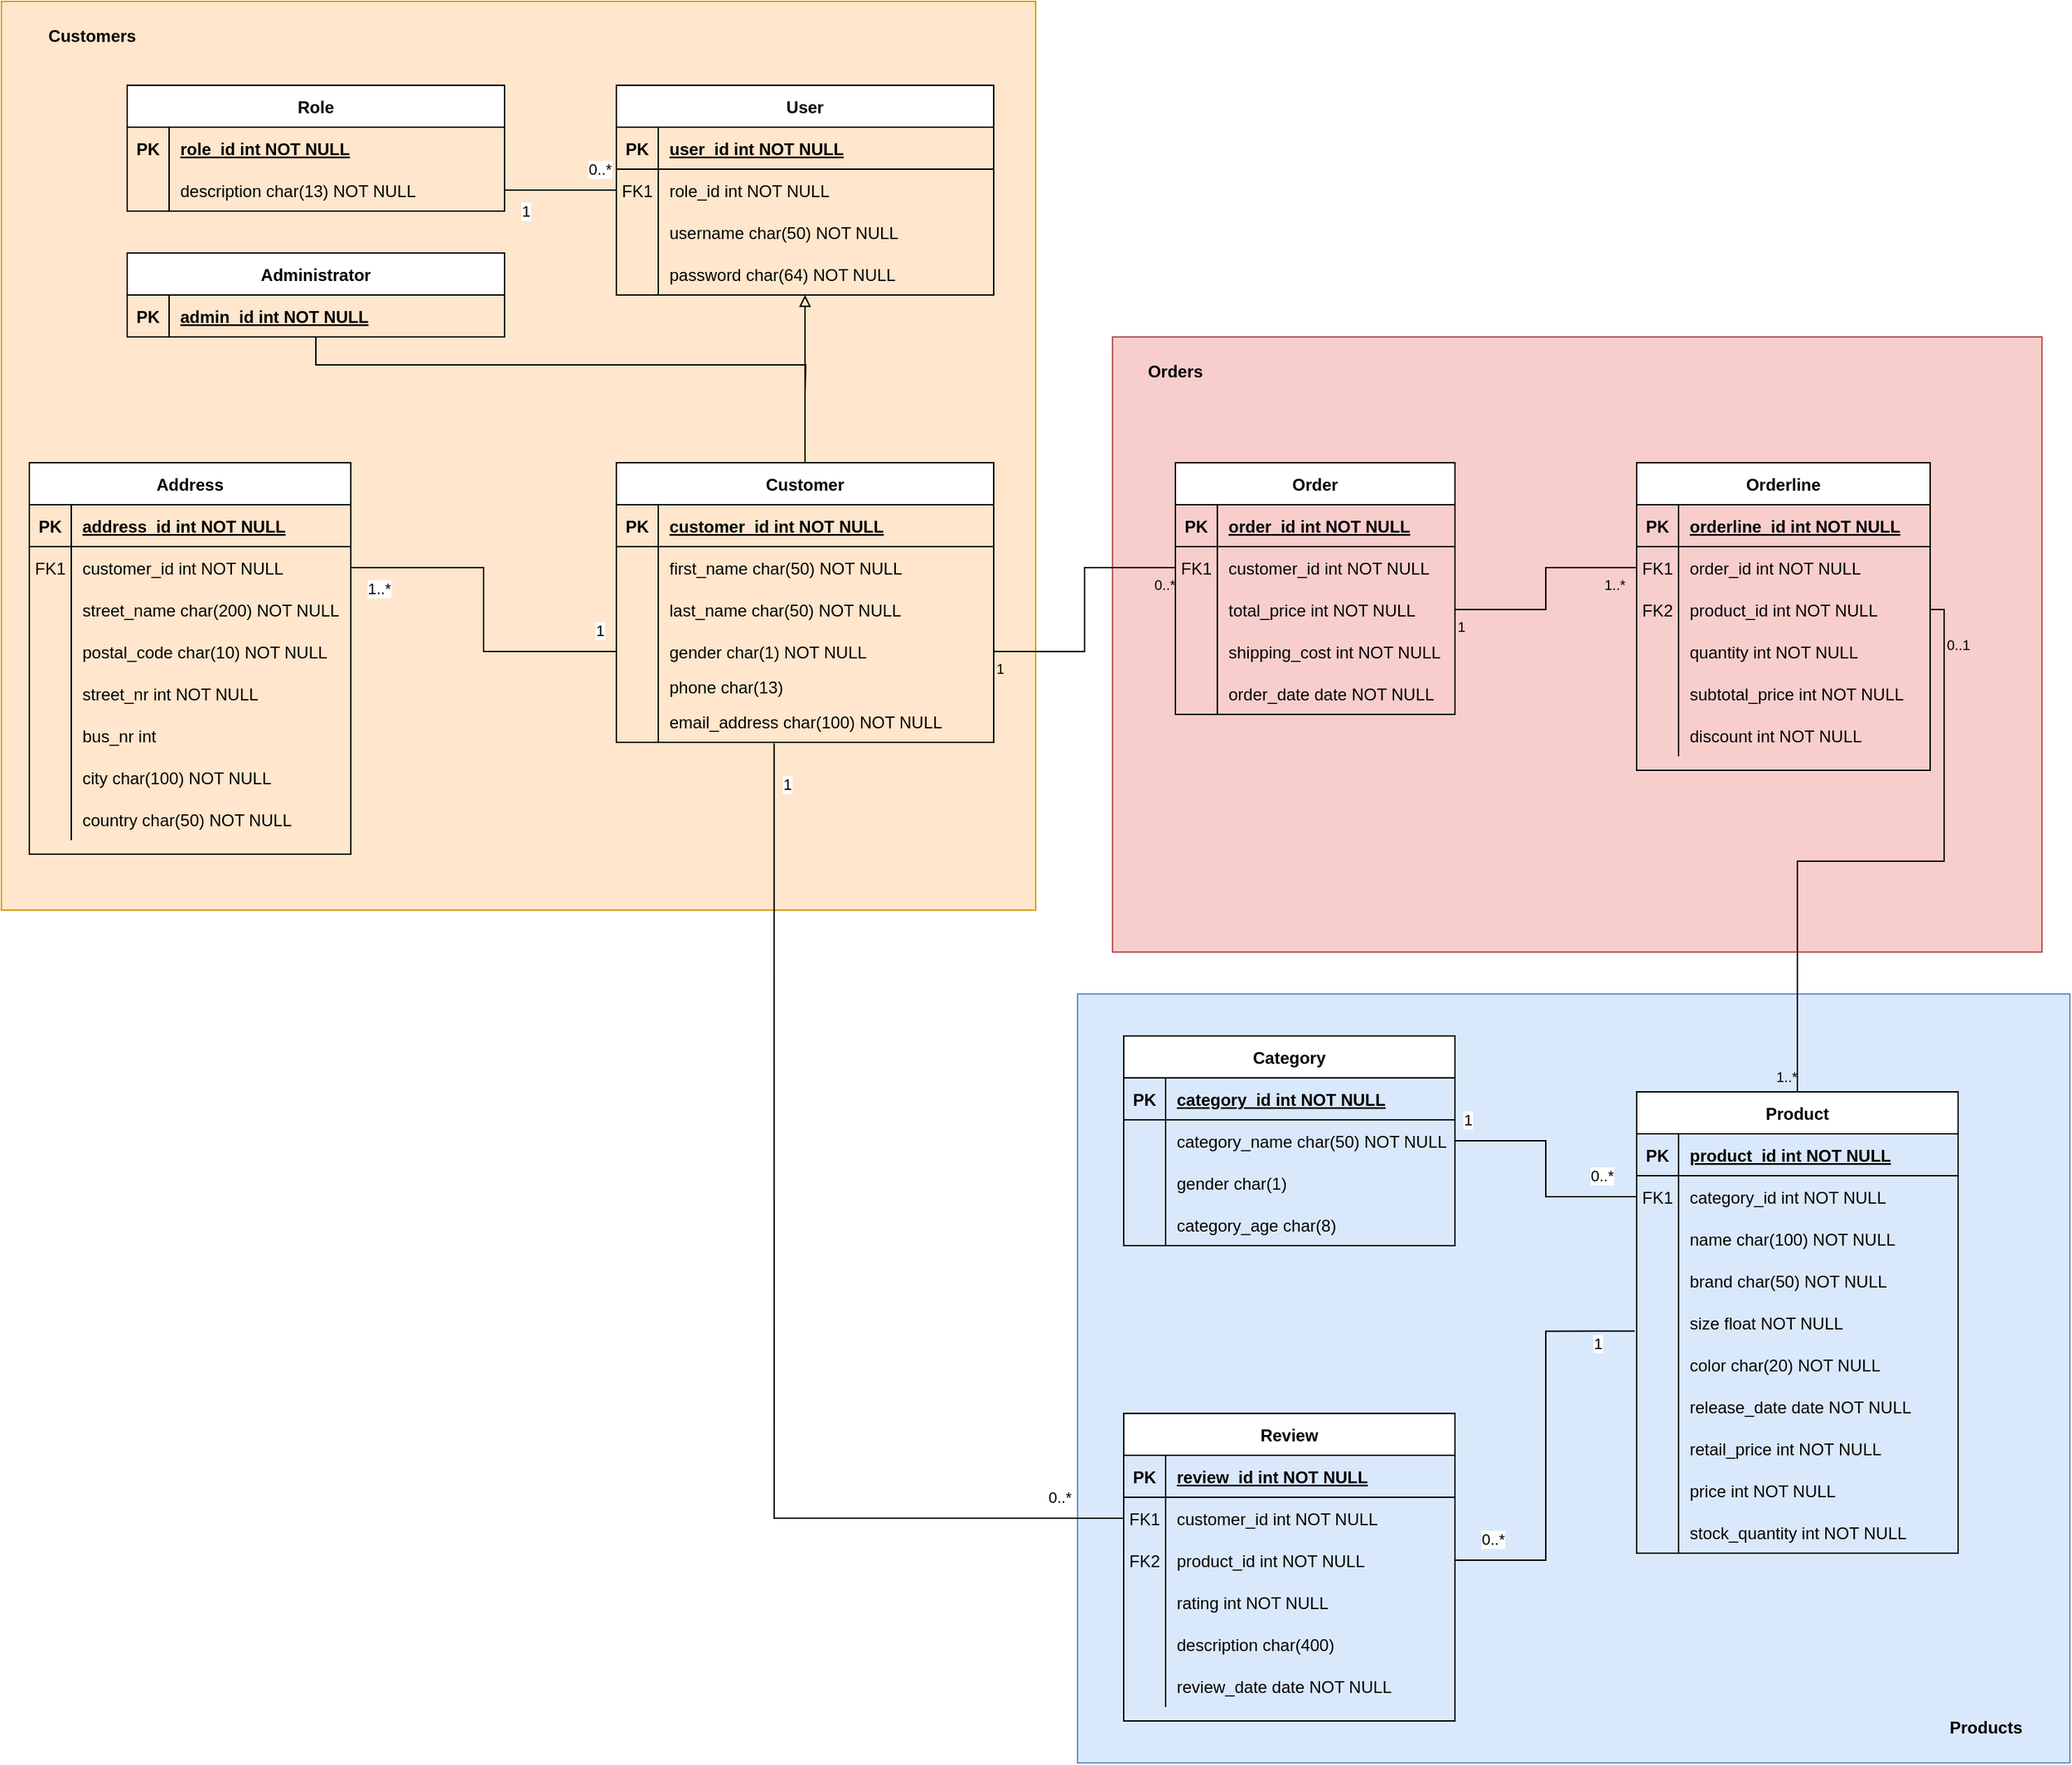 <mxfile version="13.8.0" type="device"><diagram id="r-PzHElfUpkfDT1oKMMq" name="Page-1"><mxGraphModel dx="2249" dy="1969" grid="1" gridSize="10" guides="1" tooltips="1" connect="1" arrows="1" fold="1" page="1" pageScale="1" pageWidth="827" pageHeight="1169" math="0" shadow="0"><root><mxCell id="0"/><mxCell id="1" parent="0"/><mxCell id="5K-F7buFpyhnm3F1C7Lh-101" value="" style="rounded=0;whiteSpace=wrap;html=1;fillColor=#dae8fc;strokeColor=#6c8ebf;" parent="1" vertex="1"><mxGeometry x="650" y="530" width="710" height="550" as="geometry"/></mxCell><mxCell id="5K-F7buFpyhnm3F1C7Lh-99" value="" style="rounded=0;whiteSpace=wrap;html=1;fillColor=#f8cecc;strokeColor=#b85450;" parent="1" vertex="1"><mxGeometry x="675" y="60" width="665" height="440" as="geometry"/></mxCell><mxCell id="5K-F7buFpyhnm3F1C7Lh-96" value="" style="rounded=0;whiteSpace=wrap;html=1;fillColor=#ffe6cc;strokeColor=#d79b00;align=left;" parent="1" vertex="1"><mxGeometry x="-120" y="-180" width="740" height="650" as="geometry"/></mxCell><mxCell id="DReyDduidr7DuZ9agktQ-206" value="" style="verticalAlign=bottom;html=1;endArrow=none;edgeStyle=orthogonalEdgeStyle;strokeWidth=1;rounded=0;exitX=1;exitY=0.5;exitDx=0;exitDy=0;" parent="1" source="DReyDduidr7DuZ9agktQ-66" target="DReyDduidr7DuZ9agktQ-73" edge="1"><mxGeometry relative="1" as="geometry"><mxPoint x="610" y="310" as="sourcePoint"/><mxPoint x="800" y="360" as="targetPoint"/></mxGeometry></mxCell><mxCell id="DReyDduidr7DuZ9agktQ-207" value="1" style="resizable=0;html=1;align=left;verticalAlign=top;labelBackgroundColor=none;fontSize=10" parent="DReyDduidr7DuZ9agktQ-206" connectable="0" vertex="1"><mxGeometry x="-1" relative="1" as="geometry"/></mxCell><mxCell id="DReyDduidr7DuZ9agktQ-208" value="0..*" style="resizable=0;html=1;align=right;verticalAlign=top;labelBackgroundColor=none;fontSize=10" parent="DReyDduidr7DuZ9agktQ-206" connectable="0" vertex="1"><mxGeometry x="1" relative="1" as="geometry"/></mxCell><mxCell id="DReyDduidr7DuZ9agktQ-209" value="" style="verticalAlign=bottom;html=1;endArrow=none;endSize=12;edgeStyle=orthogonalEdgeStyle;startFill=0;startSize=12;startArrow=none;strokeWidth=1;endFill=0;rounded=0;exitX=1;exitY=0.5;exitDx=0;exitDy=0;entryX=0.5;entryY=0;entryDx=0;entryDy=0;" parent="1" source="DReyDduidr7DuZ9agktQ-92" target="DReyDduidr7DuZ9agktQ-117" edge="1"><mxGeometry relative="1" as="geometry"><mxPoint x="1100" y="540" as="sourcePoint"/><mxPoint x="1350" y="540" as="targetPoint"/></mxGeometry></mxCell><mxCell id="DReyDduidr7DuZ9agktQ-210" value="0..1" style="resizable=0;html=1;align=left;verticalAlign=top;labelBackgroundColor=none;fontSize=10" parent="DReyDduidr7DuZ9agktQ-209" connectable="0" vertex="1"><mxGeometry x="-0.9" relative="1" as="geometry"/></mxCell><mxCell id="DReyDduidr7DuZ9agktQ-211" value="1..*" style="resizable=0;html=1;align=right;verticalAlign=top;labelBackgroundColor=none;fontSize=10" parent="DReyDduidr7DuZ9agktQ-209" connectable="0" vertex="1"><mxGeometry x="0.9" relative="1" as="geometry"/></mxCell><mxCell id="DReyDduidr7DuZ9agktQ-212" value="" style="resizable=0;html=1;align=right;verticalAlign=bottom;labelBackgroundColor=none;fontSize=10" parent="DReyDduidr7DuZ9agktQ-209" connectable="0" vertex="1"><mxGeometry x="0.9" relative="1" as="geometry"/></mxCell><mxCell id="DReyDduidr7DuZ9agktQ-214" value="" style="verticalAlign=bottom;html=1;endArrow=none;endSize=12;edgeStyle=orthogonalEdgeStyle;strokeWidth=1;endFill=0;rounded=0;exitX=1;exitY=0.5;exitDx=0;exitDy=0;entryX=0;entryY=0.5;entryDx=0;entryDy=0;" parent="1" source="DReyDduidr7DuZ9agktQ-76" target="DReyDduidr7DuZ9agktQ-89" edge="1"><mxGeometry relative="1" as="geometry"><mxPoint x="1280" y="510" as="sourcePoint"/><mxPoint x="1530" y="510" as="targetPoint"/></mxGeometry></mxCell><mxCell id="DReyDduidr7DuZ9agktQ-215" value="1" style="resizable=0;html=1;align=left;verticalAlign=top;labelBackgroundColor=none;fontSize=10" parent="DReyDduidr7DuZ9agktQ-214" connectable="0" vertex="1"><mxGeometry x="-1" relative="1" as="geometry"/></mxCell><mxCell id="DReyDduidr7DuZ9agktQ-216" value="1..*" style="resizable=0;html=1;align=right;verticalAlign=top;labelBackgroundColor=none;fontSize=10" parent="DReyDduidr7DuZ9agktQ-214" connectable="0" vertex="1"><mxGeometry x="0.9" relative="1" as="geometry"/></mxCell><mxCell id="DReyDduidr7DuZ9agktQ-217" value="" style="resizable=0;html=1;align=right;verticalAlign=bottom;labelBackgroundColor=none;fontSize=10" parent="DReyDduidr7DuZ9agktQ-214" connectable="0" vertex="1"><mxGeometry x="0.9" relative="1" as="geometry"/></mxCell><mxCell id="R7JewKw5aHGBdue6r7TK-64" style="edgeStyle=orthogonalEdgeStyle;rounded=0;orthogonalLoop=1;jettySize=auto;html=1;exitX=0.5;exitY=0;exitDx=0;exitDy=0;entryX=0.5;entryY=1.001;entryDx=0;entryDy=0;entryPerimeter=0;endArrow=block;endFill=0;" edge="1" parent="1" source="DReyDduidr7DuZ9agktQ-2" target="R7JewKw5aHGBdue6r7TK-23"><mxGeometry relative="1" as="geometry"/></mxCell><mxCell id="DReyDduidr7DuZ9agktQ-2" value="Customer" style="shape=table;startSize=30;container=1;collapsible=1;childLayout=tableLayout;fixedRows=1;rowLines=0;fontStyle=1;align=center;resizeLast=1;" parent="1" vertex="1"><mxGeometry x="320" y="150" width="270" height="200" as="geometry"/></mxCell><mxCell id="DReyDduidr7DuZ9agktQ-3" value="" style="shape=partialRectangle;collapsible=0;dropTarget=0;pointerEvents=0;fillColor=none;top=0;left=0;bottom=1;right=0;points=[[0,0.5],[1,0.5]];portConstraint=eastwest;" parent="DReyDduidr7DuZ9agktQ-2" vertex="1"><mxGeometry y="30" width="270" height="30" as="geometry"/></mxCell><mxCell id="DReyDduidr7DuZ9agktQ-4" value="PK" style="shape=partialRectangle;connectable=0;fillColor=none;top=0;left=0;bottom=0;right=0;fontStyle=1;overflow=hidden;" parent="DReyDduidr7DuZ9agktQ-3" vertex="1"><mxGeometry width="30" height="30" as="geometry"/></mxCell><mxCell id="DReyDduidr7DuZ9agktQ-5" value="customer_id int NOT NULL" style="shape=partialRectangle;connectable=0;fillColor=none;top=0;left=0;bottom=0;right=0;align=left;spacingLeft=6;fontStyle=5;overflow=hidden;" parent="DReyDduidr7DuZ9agktQ-3" vertex="1"><mxGeometry x="30" width="240" height="30" as="geometry"/></mxCell><mxCell id="DReyDduidr7DuZ9agktQ-6" value="" style="shape=partialRectangle;collapsible=0;dropTarget=0;pointerEvents=0;fillColor=none;top=0;left=0;bottom=0;right=0;points=[[0,0.5],[1,0.5]];portConstraint=eastwest;" parent="DReyDduidr7DuZ9agktQ-2" vertex="1"><mxGeometry y="60" width="270" height="30" as="geometry"/></mxCell><mxCell id="DReyDduidr7DuZ9agktQ-7" value="" style="shape=partialRectangle;connectable=0;fillColor=none;top=0;left=0;bottom=0;right=0;editable=1;overflow=hidden;" parent="DReyDduidr7DuZ9agktQ-6" vertex="1"><mxGeometry width="30" height="30" as="geometry"/></mxCell><mxCell id="DReyDduidr7DuZ9agktQ-8" value="first_name char(50) NOT NULL" style="shape=partialRectangle;connectable=0;fillColor=none;top=0;left=0;bottom=0;right=0;align=left;spacingLeft=6;overflow=hidden;" parent="DReyDduidr7DuZ9agktQ-6" vertex="1"><mxGeometry x="30" width="240" height="30" as="geometry"/></mxCell><mxCell id="DReyDduidr7DuZ9agktQ-9" value="" style="shape=partialRectangle;collapsible=0;dropTarget=0;pointerEvents=0;fillColor=none;top=0;left=0;bottom=0;right=0;points=[[0,0.5],[1,0.5]];portConstraint=eastwest;" parent="DReyDduidr7DuZ9agktQ-2" vertex="1"><mxGeometry y="90" width="270" height="30" as="geometry"/></mxCell><mxCell id="DReyDduidr7DuZ9agktQ-10" value="" style="shape=partialRectangle;connectable=0;fillColor=none;top=0;left=0;bottom=0;right=0;editable=1;overflow=hidden;" parent="DReyDduidr7DuZ9agktQ-9" vertex="1"><mxGeometry width="30" height="30" as="geometry"/></mxCell><mxCell id="DReyDduidr7DuZ9agktQ-11" value="last_name char(50) NOT NULL" style="shape=partialRectangle;connectable=0;fillColor=none;top=0;left=0;bottom=0;right=0;align=left;spacingLeft=6;overflow=hidden;" parent="DReyDduidr7DuZ9agktQ-9" vertex="1"><mxGeometry x="30" width="240" height="30" as="geometry"/></mxCell><mxCell id="DReyDduidr7DuZ9agktQ-66" value="" style="shape=partialRectangle;collapsible=0;dropTarget=0;pointerEvents=0;fillColor=none;top=0;left=0;bottom=0;right=0;points=[[0,0.5],[1,0.5]];portConstraint=eastwest;" parent="DReyDduidr7DuZ9agktQ-2" vertex="1"><mxGeometry y="120" width="270" height="30" as="geometry"/></mxCell><mxCell id="DReyDduidr7DuZ9agktQ-67" value="" style="shape=partialRectangle;connectable=0;fillColor=none;top=0;left=0;bottom=0;right=0;editable=1;overflow=hidden;" parent="DReyDduidr7DuZ9agktQ-66" vertex="1"><mxGeometry width="30" height="30" as="geometry"/></mxCell><mxCell id="DReyDduidr7DuZ9agktQ-68" value="gender char(1) NOT NULL" style="shape=partialRectangle;connectable=0;fillColor=none;top=0;left=0;bottom=0;right=0;align=left;spacingLeft=6;overflow=hidden;" parent="DReyDduidr7DuZ9agktQ-66" vertex="1"><mxGeometry x="30" width="240" height="30" as="geometry"/></mxCell><mxCell id="DReyDduidr7DuZ9agktQ-12" value="" style="shape=partialRectangle;collapsible=0;dropTarget=0;pointerEvents=0;fillColor=none;top=0;left=0;bottom=0;right=0;points=[[0,0.5],[1,0.5]];portConstraint=eastwest;" parent="DReyDduidr7DuZ9agktQ-2" vertex="1"><mxGeometry y="150" width="270" height="20" as="geometry"/></mxCell><mxCell id="DReyDduidr7DuZ9agktQ-13" value="" style="shape=partialRectangle;connectable=0;fillColor=none;top=0;left=0;bottom=0;right=0;editable=1;overflow=hidden;" parent="DReyDduidr7DuZ9agktQ-12" vertex="1"><mxGeometry width="30" height="20" as="geometry"/></mxCell><mxCell id="DReyDduidr7DuZ9agktQ-14" value="phone char(13)" style="shape=partialRectangle;connectable=0;fillColor=none;top=0;left=0;bottom=0;right=0;align=left;spacingLeft=6;overflow=hidden;" parent="DReyDduidr7DuZ9agktQ-12" vertex="1"><mxGeometry x="30" width="240" height="20" as="geometry"/></mxCell><mxCell id="DReyDduidr7DuZ9agktQ-17" value="" style="shape=partialRectangle;collapsible=0;dropTarget=0;pointerEvents=0;fillColor=none;top=0;left=0;bottom=0;right=0;points=[[0,0.5],[1,0.5]];portConstraint=eastwest;" parent="DReyDduidr7DuZ9agktQ-2" vertex="1"><mxGeometry y="170" width="270" height="30" as="geometry"/></mxCell><mxCell id="DReyDduidr7DuZ9agktQ-18" value="" style="shape=partialRectangle;connectable=0;fillColor=none;top=0;left=0;bottom=0;right=0;editable=1;overflow=hidden;" parent="DReyDduidr7DuZ9agktQ-17" vertex="1"><mxGeometry width="30" height="30" as="geometry"/></mxCell><mxCell id="DReyDduidr7DuZ9agktQ-19" value="email_address char(100) NOT NULL" style="shape=partialRectangle;connectable=0;fillColor=none;top=0;left=0;bottom=0;right=0;align=left;spacingLeft=6;overflow=hidden;" parent="DReyDduidr7DuZ9agktQ-17" vertex="1"><mxGeometry x="30" width="240" height="30" as="geometry"/></mxCell><mxCell id="DReyDduidr7DuZ9agktQ-85" value="Orderline" style="shape=table;startSize=30;container=1;collapsible=1;childLayout=tableLayout;fixedRows=1;rowLines=0;fontStyle=1;align=center;resizeLast=1;" parent="1" vertex="1"><mxGeometry x="1050" y="150" width="210" height="220" as="geometry"/></mxCell><mxCell id="DReyDduidr7DuZ9agktQ-86" value="" style="shape=partialRectangle;collapsible=0;dropTarget=0;pointerEvents=0;fillColor=none;top=0;left=0;bottom=1;right=0;points=[[0,0.5],[1,0.5]];portConstraint=eastwest;" parent="DReyDduidr7DuZ9agktQ-85" vertex="1"><mxGeometry y="30" width="210" height="30" as="geometry"/></mxCell><mxCell id="DReyDduidr7DuZ9agktQ-87" value="PK" style="shape=partialRectangle;connectable=0;fillColor=none;top=0;left=0;bottom=0;right=0;fontStyle=1;overflow=hidden;" parent="DReyDduidr7DuZ9agktQ-86" vertex="1"><mxGeometry width="30" height="30" as="geometry"/></mxCell><mxCell id="DReyDduidr7DuZ9agktQ-88" value="orderline_id int NOT NULL" style="shape=partialRectangle;connectable=0;fillColor=none;top=0;left=0;bottom=0;right=0;align=left;spacingLeft=6;fontStyle=5;overflow=hidden;" parent="DReyDduidr7DuZ9agktQ-86" vertex="1"><mxGeometry x="30" width="180" height="30" as="geometry"/></mxCell><mxCell id="DReyDduidr7DuZ9agktQ-89" value="" style="shape=partialRectangle;collapsible=0;dropTarget=0;pointerEvents=0;fillColor=none;top=0;left=0;bottom=0;right=0;points=[[0,0.5],[1,0.5]];portConstraint=eastwest;" parent="DReyDduidr7DuZ9agktQ-85" vertex="1"><mxGeometry y="60" width="210" height="30" as="geometry"/></mxCell><mxCell id="DReyDduidr7DuZ9agktQ-90" value="FK1" style="shape=partialRectangle;connectable=0;fillColor=none;top=0;left=0;bottom=0;right=0;editable=1;overflow=hidden;" parent="DReyDduidr7DuZ9agktQ-89" vertex="1"><mxGeometry width="30" height="30" as="geometry"/></mxCell><mxCell id="DReyDduidr7DuZ9agktQ-91" value="order_id int NOT NULL" style="shape=partialRectangle;connectable=0;fillColor=none;top=0;left=0;bottom=0;right=0;align=left;spacingLeft=6;overflow=hidden;" parent="DReyDduidr7DuZ9agktQ-89" vertex="1"><mxGeometry x="30" width="180" height="30" as="geometry"/></mxCell><mxCell id="DReyDduidr7DuZ9agktQ-92" value="" style="shape=partialRectangle;collapsible=0;dropTarget=0;pointerEvents=0;fillColor=none;top=0;left=0;bottom=0;right=0;points=[[0,0.5],[1,0.5]];portConstraint=eastwest;" parent="DReyDduidr7DuZ9agktQ-85" vertex="1"><mxGeometry y="90" width="210" height="30" as="geometry"/></mxCell><mxCell id="DReyDduidr7DuZ9agktQ-93" value="FK2" style="shape=partialRectangle;connectable=0;fillColor=none;top=0;left=0;bottom=0;right=0;editable=1;overflow=hidden;" parent="DReyDduidr7DuZ9agktQ-92" vertex="1"><mxGeometry width="30" height="30" as="geometry"/></mxCell><mxCell id="DReyDduidr7DuZ9agktQ-94" value="product_id int NOT NULL" style="shape=partialRectangle;connectable=0;fillColor=none;top=0;left=0;bottom=0;right=0;align=left;spacingLeft=6;overflow=hidden;" parent="DReyDduidr7DuZ9agktQ-92" vertex="1"><mxGeometry x="30" width="180" height="30" as="geometry"/></mxCell><mxCell id="DReyDduidr7DuZ9agktQ-95" value="" style="shape=partialRectangle;collapsible=0;dropTarget=0;pointerEvents=0;fillColor=none;top=0;left=0;bottom=0;right=0;points=[[0,0.5],[1,0.5]];portConstraint=eastwest;" parent="DReyDduidr7DuZ9agktQ-85" vertex="1"><mxGeometry y="120" width="210" height="30" as="geometry"/></mxCell><mxCell id="DReyDduidr7DuZ9agktQ-96" value="" style="shape=partialRectangle;connectable=0;fillColor=none;top=0;left=0;bottom=0;right=0;editable=1;overflow=hidden;" parent="DReyDduidr7DuZ9agktQ-95" vertex="1"><mxGeometry width="30" height="30" as="geometry"/></mxCell><mxCell id="DReyDduidr7DuZ9agktQ-97" value="quantity int NOT NULL" style="shape=partialRectangle;connectable=0;fillColor=none;top=0;left=0;bottom=0;right=0;align=left;spacingLeft=6;overflow=hidden;" parent="DReyDduidr7DuZ9agktQ-95" vertex="1"><mxGeometry x="30" width="180" height="30" as="geometry"/></mxCell><mxCell id="DReyDduidr7DuZ9agktQ-98" value="" style="shape=partialRectangle;collapsible=0;dropTarget=0;pointerEvents=0;fillColor=none;top=0;left=0;bottom=0;right=0;points=[[0,0.5],[1,0.5]];portConstraint=eastwest;" parent="DReyDduidr7DuZ9agktQ-85" vertex="1"><mxGeometry y="150" width="210" height="30" as="geometry"/></mxCell><mxCell id="DReyDduidr7DuZ9agktQ-99" value="" style="shape=partialRectangle;connectable=0;fillColor=none;top=0;left=0;bottom=0;right=0;editable=1;overflow=hidden;" parent="DReyDduidr7DuZ9agktQ-98" vertex="1"><mxGeometry width="30" height="30" as="geometry"/></mxCell><mxCell id="DReyDduidr7DuZ9agktQ-100" value="subtotal_price int NOT NULL" style="shape=partialRectangle;connectable=0;fillColor=none;top=0;left=0;bottom=0;right=0;align=left;spacingLeft=6;overflow=hidden;" parent="DReyDduidr7DuZ9agktQ-98" vertex="1"><mxGeometry x="30" width="180" height="30" as="geometry"/></mxCell><mxCell id="DReyDduidr7DuZ9agktQ-101" value="" style="shape=partialRectangle;collapsible=0;dropTarget=0;pointerEvents=0;fillColor=none;top=0;left=0;bottom=0;right=0;points=[[0,0.5],[1,0.5]];portConstraint=eastwest;" parent="DReyDduidr7DuZ9agktQ-85" vertex="1"><mxGeometry y="180" width="210" height="30" as="geometry"/></mxCell><mxCell id="DReyDduidr7DuZ9agktQ-102" value="" style="shape=partialRectangle;connectable=0;fillColor=none;top=0;left=0;bottom=0;right=0;editable=1;overflow=hidden;" parent="DReyDduidr7DuZ9agktQ-101" vertex="1"><mxGeometry width="30" height="30" as="geometry"/></mxCell><mxCell id="DReyDduidr7DuZ9agktQ-103" value="discount int NOT NULL" style="shape=partialRectangle;connectable=0;fillColor=none;top=0;left=0;bottom=0;right=0;align=left;spacingLeft=6;overflow=hidden;" parent="DReyDduidr7DuZ9agktQ-101" vertex="1"><mxGeometry x="30" width="180" height="30" as="geometry"/></mxCell><mxCell id="DReyDduidr7DuZ9agktQ-69" value="Order" style="shape=table;startSize=30;container=1;collapsible=1;childLayout=tableLayout;fixedRows=1;rowLines=0;fontStyle=1;align=center;resizeLast=1;" parent="1" vertex="1"><mxGeometry x="720" y="150" width="200" height="180" as="geometry"/></mxCell><mxCell id="DReyDduidr7DuZ9agktQ-70" value="" style="shape=partialRectangle;collapsible=0;dropTarget=0;pointerEvents=0;fillColor=none;top=0;left=0;bottom=1;right=0;points=[[0,0.5],[1,0.5]];portConstraint=eastwest;" parent="DReyDduidr7DuZ9agktQ-69" vertex="1"><mxGeometry y="30" width="200" height="30" as="geometry"/></mxCell><mxCell id="DReyDduidr7DuZ9agktQ-71" value="PK" style="shape=partialRectangle;connectable=0;fillColor=none;top=0;left=0;bottom=0;right=0;fontStyle=1;overflow=hidden;" parent="DReyDduidr7DuZ9agktQ-70" vertex="1"><mxGeometry width="30" height="30" as="geometry"/></mxCell><mxCell id="DReyDduidr7DuZ9agktQ-72" value="order_id int NOT NULL" style="shape=partialRectangle;connectable=0;fillColor=none;top=0;left=0;bottom=0;right=0;align=left;spacingLeft=6;fontStyle=5;overflow=hidden;" parent="DReyDduidr7DuZ9agktQ-70" vertex="1"><mxGeometry x="30" width="170" height="30" as="geometry"/></mxCell><mxCell id="DReyDduidr7DuZ9agktQ-73" value="" style="shape=partialRectangle;collapsible=0;dropTarget=0;pointerEvents=0;fillColor=none;top=0;left=0;bottom=0;right=0;points=[[0,0.5],[1,0.5]];portConstraint=eastwest;" parent="DReyDduidr7DuZ9agktQ-69" vertex="1"><mxGeometry y="60" width="200" height="30" as="geometry"/></mxCell><mxCell id="DReyDduidr7DuZ9agktQ-74" value="FK1" style="shape=partialRectangle;connectable=0;fillColor=none;top=0;left=0;bottom=0;right=0;editable=1;overflow=hidden;" parent="DReyDduidr7DuZ9agktQ-73" vertex="1"><mxGeometry width="30" height="30" as="geometry"/></mxCell><mxCell id="DReyDduidr7DuZ9agktQ-75" value="customer_id int NOT NULL" style="shape=partialRectangle;connectable=0;fillColor=none;top=0;left=0;bottom=0;right=0;align=left;spacingLeft=6;overflow=hidden;" parent="DReyDduidr7DuZ9agktQ-73" vertex="1"><mxGeometry x="30" width="170" height="30" as="geometry"/></mxCell><mxCell id="DReyDduidr7DuZ9agktQ-76" value="" style="shape=partialRectangle;collapsible=0;dropTarget=0;pointerEvents=0;fillColor=none;top=0;left=0;bottom=0;right=0;points=[[0,0.5],[1,0.5]];portConstraint=eastwest;" parent="DReyDduidr7DuZ9agktQ-69" vertex="1"><mxGeometry y="90" width="200" height="30" as="geometry"/></mxCell><mxCell id="DReyDduidr7DuZ9agktQ-77" value="" style="shape=partialRectangle;connectable=0;fillColor=none;top=0;left=0;bottom=0;right=0;editable=1;overflow=hidden;" parent="DReyDduidr7DuZ9agktQ-76" vertex="1"><mxGeometry width="30" height="30" as="geometry"/></mxCell><mxCell id="DReyDduidr7DuZ9agktQ-78" value="total_price int NOT NULL" style="shape=partialRectangle;connectable=0;fillColor=none;top=0;left=0;bottom=0;right=0;align=left;spacingLeft=6;overflow=hidden;" parent="DReyDduidr7DuZ9agktQ-76" vertex="1"><mxGeometry x="30" width="170" height="30" as="geometry"/></mxCell><mxCell id="DReyDduidr7DuZ9agktQ-79" value="" style="shape=partialRectangle;collapsible=0;dropTarget=0;pointerEvents=0;fillColor=none;top=0;left=0;bottom=0;right=0;points=[[0,0.5],[1,0.5]];portConstraint=eastwest;" parent="DReyDduidr7DuZ9agktQ-69" vertex="1"><mxGeometry y="120" width="200" height="30" as="geometry"/></mxCell><mxCell id="DReyDduidr7DuZ9agktQ-80" value="" style="shape=partialRectangle;connectable=0;fillColor=none;top=0;left=0;bottom=0;right=0;editable=1;overflow=hidden;" parent="DReyDduidr7DuZ9agktQ-79" vertex="1"><mxGeometry width="30" height="30" as="geometry"/></mxCell><mxCell id="DReyDduidr7DuZ9agktQ-81" value="shipping_cost int NOT NULL" style="shape=partialRectangle;connectable=0;fillColor=none;top=0;left=0;bottom=0;right=0;align=left;spacingLeft=6;overflow=hidden;" parent="DReyDduidr7DuZ9agktQ-79" vertex="1"><mxGeometry x="30" width="170" height="30" as="geometry"/></mxCell><mxCell id="DReyDduidr7DuZ9agktQ-82" value="" style="shape=partialRectangle;collapsible=0;dropTarget=0;pointerEvents=0;fillColor=none;top=0;left=0;bottom=0;right=0;points=[[0,0.5],[1,0.5]];portConstraint=eastwest;" parent="DReyDduidr7DuZ9agktQ-69" vertex="1"><mxGeometry y="150" width="200" height="30" as="geometry"/></mxCell><mxCell id="DReyDduidr7DuZ9agktQ-83" value="" style="shape=partialRectangle;connectable=0;fillColor=none;top=0;left=0;bottom=0;right=0;editable=1;overflow=hidden;" parent="DReyDduidr7DuZ9agktQ-82" vertex="1"><mxGeometry width="30" height="30" as="geometry"/></mxCell><mxCell id="DReyDduidr7DuZ9agktQ-84" value="order_date date NOT NULL" style="shape=partialRectangle;connectable=0;fillColor=none;top=0;left=0;bottom=0;right=0;align=left;spacingLeft=6;overflow=hidden;" parent="DReyDduidr7DuZ9agktQ-82" vertex="1"><mxGeometry x="30" width="170" height="30" as="geometry"/></mxCell><mxCell id="DReyDduidr7DuZ9agktQ-117" value="Product" style="shape=table;startSize=30;container=1;collapsible=1;childLayout=tableLayout;fixedRows=1;rowLines=0;fontStyle=1;align=center;resizeLast=1;" parent="1" vertex="1"><mxGeometry x="1050" y="600" width="230" height="330" as="geometry"/></mxCell><mxCell id="DReyDduidr7DuZ9agktQ-118" value="" style="shape=partialRectangle;collapsible=0;dropTarget=0;pointerEvents=0;fillColor=none;top=0;left=0;bottom=1;right=0;points=[[0,0.5],[1,0.5]];portConstraint=eastwest;" parent="DReyDduidr7DuZ9agktQ-117" vertex="1"><mxGeometry y="30" width="230" height="30" as="geometry"/></mxCell><mxCell id="DReyDduidr7DuZ9agktQ-119" value="PK" style="shape=partialRectangle;connectable=0;fillColor=none;top=0;left=0;bottom=0;right=0;fontStyle=1;overflow=hidden;" parent="DReyDduidr7DuZ9agktQ-118" vertex="1"><mxGeometry width="30" height="30" as="geometry"/></mxCell><mxCell id="DReyDduidr7DuZ9agktQ-120" value="product_id int NOT NULL" style="shape=partialRectangle;connectable=0;fillColor=none;top=0;left=0;bottom=0;right=0;align=left;spacingLeft=6;fontStyle=5;overflow=hidden;" parent="DReyDduidr7DuZ9agktQ-118" vertex="1"><mxGeometry x="30" width="200" height="30" as="geometry"/></mxCell><mxCell id="5K-F7buFpyhnm3F1C7Lh-58" value="" style="shape=partialRectangle;collapsible=0;dropTarget=0;pointerEvents=0;fillColor=none;top=0;left=0;bottom=0;right=0;points=[[0,0.5],[1,0.5]];portConstraint=eastwest;" parent="DReyDduidr7DuZ9agktQ-117" vertex="1"><mxGeometry y="60" width="230" height="30" as="geometry"/></mxCell><mxCell id="5K-F7buFpyhnm3F1C7Lh-59" value="FK1" style="shape=partialRectangle;connectable=0;fillColor=none;top=0;left=0;bottom=0;right=0;editable=1;overflow=hidden;" parent="5K-F7buFpyhnm3F1C7Lh-58" vertex="1"><mxGeometry width="30" height="30" as="geometry"/></mxCell><mxCell id="5K-F7buFpyhnm3F1C7Lh-60" value="category_id int NOT NULL" style="shape=partialRectangle;connectable=0;fillColor=none;top=0;left=0;bottom=0;right=0;align=left;spacingLeft=6;overflow=hidden;" parent="5K-F7buFpyhnm3F1C7Lh-58" vertex="1"><mxGeometry x="30" width="200" height="30" as="geometry"/></mxCell><mxCell id="DReyDduidr7DuZ9agktQ-127" value="" style="shape=partialRectangle;collapsible=0;dropTarget=0;pointerEvents=0;fillColor=none;top=0;left=0;bottom=0;right=0;points=[[0,0.5],[1,0.5]];portConstraint=eastwest;" parent="DReyDduidr7DuZ9agktQ-117" vertex="1"><mxGeometry y="90" width="230" height="30" as="geometry"/></mxCell><mxCell id="DReyDduidr7DuZ9agktQ-128" value="" style="shape=partialRectangle;connectable=0;fillColor=none;top=0;left=0;bottom=0;right=0;editable=1;overflow=hidden;" parent="DReyDduidr7DuZ9agktQ-127" vertex="1"><mxGeometry width="30" height="30" as="geometry"/></mxCell><mxCell id="DReyDduidr7DuZ9agktQ-129" value="name char(100) NOT NULL" style="shape=partialRectangle;connectable=0;fillColor=none;top=0;left=0;bottom=0;right=0;align=left;spacingLeft=6;overflow=hidden;" parent="DReyDduidr7DuZ9agktQ-127" vertex="1"><mxGeometry x="30" width="200" height="30" as="geometry"/></mxCell><mxCell id="DReyDduidr7DuZ9agktQ-154" value="" style="shape=partialRectangle;collapsible=0;dropTarget=0;pointerEvents=0;fillColor=none;top=0;left=0;bottom=0;right=0;points=[[0,0.5],[1,0.5]];portConstraint=eastwest;" parent="DReyDduidr7DuZ9agktQ-117" vertex="1"><mxGeometry y="120" width="230" height="30" as="geometry"/></mxCell><mxCell id="DReyDduidr7DuZ9agktQ-155" value="" style="shape=partialRectangle;connectable=0;fillColor=none;top=0;left=0;bottom=0;right=0;editable=1;overflow=hidden;" parent="DReyDduidr7DuZ9agktQ-154" vertex="1"><mxGeometry width="30" height="30" as="geometry"/></mxCell><mxCell id="DReyDduidr7DuZ9agktQ-156" value="brand char(50) NOT NULL" style="shape=partialRectangle;connectable=0;fillColor=none;top=0;left=0;bottom=0;right=0;align=left;spacingLeft=6;overflow=hidden;" parent="DReyDduidr7DuZ9agktQ-154" vertex="1"><mxGeometry x="30" width="200" height="30" as="geometry"/></mxCell><mxCell id="DReyDduidr7DuZ9agktQ-130" value="" style="shape=partialRectangle;collapsible=0;dropTarget=0;pointerEvents=0;fillColor=none;top=0;left=0;bottom=0;right=0;points=[[0,0.5],[1,0.5]];portConstraint=eastwest;" parent="DReyDduidr7DuZ9agktQ-117" vertex="1"><mxGeometry y="150" width="230" height="30" as="geometry"/></mxCell><mxCell id="DReyDduidr7DuZ9agktQ-131" value="" style="shape=partialRectangle;connectable=0;fillColor=none;top=0;left=0;bottom=0;right=0;editable=1;overflow=hidden;" parent="DReyDduidr7DuZ9agktQ-130" vertex="1"><mxGeometry width="30" height="30" as="geometry"/></mxCell><mxCell id="DReyDduidr7DuZ9agktQ-132" value="size float NOT NULL" style="shape=partialRectangle;connectable=0;fillColor=none;top=0;left=0;bottom=0;right=0;align=left;spacingLeft=6;overflow=hidden;" parent="DReyDduidr7DuZ9agktQ-130" vertex="1"><mxGeometry x="30" width="200" height="30" as="geometry"/></mxCell><mxCell id="5K-F7buFpyhnm3F1C7Lh-92" value="" style="shape=partialRectangle;collapsible=0;dropTarget=0;pointerEvents=0;fillColor=none;top=0;left=0;bottom=0;right=0;points=[[0,0.5],[1,0.5]];portConstraint=eastwest;" parent="DReyDduidr7DuZ9agktQ-117" vertex="1"><mxGeometry y="180" width="230" height="30" as="geometry"/></mxCell><mxCell id="5K-F7buFpyhnm3F1C7Lh-93" value="" style="shape=partialRectangle;connectable=0;fillColor=none;top=0;left=0;bottom=0;right=0;editable=1;overflow=hidden;" parent="5K-F7buFpyhnm3F1C7Lh-92" vertex="1"><mxGeometry width="30" height="30" as="geometry"/></mxCell><mxCell id="5K-F7buFpyhnm3F1C7Lh-94" value="color char(20) NOT NULL" style="shape=partialRectangle;connectable=0;fillColor=none;top=0;left=0;bottom=0;right=0;align=left;spacingLeft=6;overflow=hidden;" parent="5K-F7buFpyhnm3F1C7Lh-92" vertex="1"><mxGeometry x="30" width="200" height="30" as="geometry"/></mxCell><mxCell id="DReyDduidr7DuZ9agktQ-151" value="" style="shape=partialRectangle;collapsible=0;dropTarget=0;pointerEvents=0;fillColor=none;top=0;left=0;bottom=0;right=0;points=[[0,0.5],[1,0.5]];portConstraint=eastwest;" parent="DReyDduidr7DuZ9agktQ-117" vertex="1"><mxGeometry y="210" width="230" height="30" as="geometry"/></mxCell><mxCell id="DReyDduidr7DuZ9agktQ-152" value="" style="shape=partialRectangle;connectable=0;fillColor=none;top=0;left=0;bottom=0;right=0;editable=1;overflow=hidden;" parent="DReyDduidr7DuZ9agktQ-151" vertex="1"><mxGeometry width="30" height="30" as="geometry"/></mxCell><mxCell id="DReyDduidr7DuZ9agktQ-153" value="release_date date NOT NULL" style="shape=partialRectangle;connectable=0;fillColor=none;top=0;left=0;bottom=0;right=0;align=left;spacingLeft=6;overflow=hidden;" parent="DReyDduidr7DuZ9agktQ-151" vertex="1"><mxGeometry x="30" width="200" height="30" as="geometry"/></mxCell><mxCell id="DReyDduidr7DuZ9agktQ-139" value="" style="shape=partialRectangle;collapsible=0;dropTarget=0;pointerEvents=0;fillColor=none;top=0;left=0;bottom=0;right=0;points=[[0,0.5],[1,0.5]];portConstraint=eastwest;" parent="DReyDduidr7DuZ9agktQ-117" vertex="1"><mxGeometry y="240" width="230" height="30" as="geometry"/></mxCell><mxCell id="DReyDduidr7DuZ9agktQ-140" value="" style="shape=partialRectangle;connectable=0;fillColor=none;top=0;left=0;bottom=0;right=0;editable=1;overflow=hidden;" parent="DReyDduidr7DuZ9agktQ-139" vertex="1"><mxGeometry width="30" height="30" as="geometry"/></mxCell><mxCell id="DReyDduidr7DuZ9agktQ-141" value="retail_price int NOT NULL" style="shape=partialRectangle;connectable=0;fillColor=none;top=0;left=0;bottom=0;right=0;align=left;spacingLeft=6;overflow=hidden;" parent="DReyDduidr7DuZ9agktQ-139" vertex="1"><mxGeometry x="30" width="200" height="30" as="geometry"/></mxCell><mxCell id="DReyDduidr7DuZ9agktQ-142" value="" style="shape=partialRectangle;collapsible=0;dropTarget=0;pointerEvents=0;fillColor=none;top=0;left=0;bottom=0;right=0;points=[[0,0.5],[1,0.5]];portConstraint=eastwest;" parent="DReyDduidr7DuZ9agktQ-117" vertex="1"><mxGeometry y="270" width="230" height="30" as="geometry"/></mxCell><mxCell id="DReyDduidr7DuZ9agktQ-143" value="" style="shape=partialRectangle;connectable=0;fillColor=none;top=0;left=0;bottom=0;right=0;editable=1;overflow=hidden;" parent="DReyDduidr7DuZ9agktQ-142" vertex="1"><mxGeometry width="30" height="30" as="geometry"/></mxCell><mxCell id="DReyDduidr7DuZ9agktQ-144" value="price int NOT NULL" style="shape=partialRectangle;connectable=0;fillColor=none;top=0;left=0;bottom=0;right=0;align=left;spacingLeft=6;overflow=hidden;" parent="DReyDduidr7DuZ9agktQ-142" vertex="1"><mxGeometry x="30" width="200" height="30" as="geometry"/></mxCell><mxCell id="DReyDduidr7DuZ9agktQ-145" value="" style="shape=partialRectangle;collapsible=0;dropTarget=0;pointerEvents=0;fillColor=none;top=0;left=0;bottom=0;right=0;points=[[0,0.5],[1,0.5]];portConstraint=eastwest;" parent="DReyDduidr7DuZ9agktQ-117" vertex="1"><mxGeometry y="300" width="230" height="30" as="geometry"/></mxCell><mxCell id="DReyDduidr7DuZ9agktQ-146" value="" style="shape=partialRectangle;connectable=0;fillColor=none;top=0;left=0;bottom=0;right=0;editable=1;overflow=hidden;" parent="DReyDduidr7DuZ9agktQ-145" vertex="1"><mxGeometry width="30" height="30" as="geometry"/></mxCell><mxCell id="DReyDduidr7DuZ9agktQ-147" value="stock_quantity int NOT NULL" style="shape=partialRectangle;connectable=0;fillColor=none;top=0;left=0;bottom=0;right=0;align=left;spacingLeft=6;overflow=hidden;" parent="DReyDduidr7DuZ9agktQ-145" vertex="1"><mxGeometry x="30" width="200" height="30" as="geometry"/></mxCell><mxCell id="R7JewKw5aHGBdue6r7TK-1" value="User" style="shape=table;startSize=30;container=1;collapsible=1;childLayout=tableLayout;fixedRows=1;rowLines=0;fontStyle=1;align=center;resizeLast=1;" vertex="1" parent="1"><mxGeometry x="320" y="-120" width="270" height="150" as="geometry"/></mxCell><mxCell id="R7JewKw5aHGBdue6r7TK-2" value="" style="shape=partialRectangle;collapsible=0;dropTarget=0;pointerEvents=0;fillColor=none;top=0;left=0;bottom=1;right=0;points=[[0,0.5],[1,0.5]];portConstraint=eastwest;" vertex="1" parent="R7JewKw5aHGBdue6r7TK-1"><mxGeometry y="30" width="270" height="30" as="geometry"/></mxCell><mxCell id="R7JewKw5aHGBdue6r7TK-3" value="PK" style="shape=partialRectangle;connectable=0;fillColor=none;top=0;left=0;bottom=0;right=0;fontStyle=1;overflow=hidden;" vertex="1" parent="R7JewKw5aHGBdue6r7TK-2"><mxGeometry width="30" height="30" as="geometry"/></mxCell><mxCell id="R7JewKw5aHGBdue6r7TK-4" value="user_id int NOT NULL" style="shape=partialRectangle;connectable=0;fillColor=none;top=0;left=0;bottom=0;right=0;align=left;spacingLeft=6;fontStyle=5;overflow=hidden;" vertex="1" parent="R7JewKw5aHGBdue6r7TK-2"><mxGeometry x="30" width="240" height="30" as="geometry"/></mxCell><mxCell id="R7JewKw5aHGBdue6r7TK-51" value="" style="shape=partialRectangle;collapsible=0;dropTarget=0;pointerEvents=0;fillColor=none;top=0;left=0;bottom=0;right=0;points=[[0,0.5],[1,0.5]];portConstraint=eastwest;" vertex="1" parent="R7JewKw5aHGBdue6r7TK-1"><mxGeometry y="60" width="270" height="30" as="geometry"/></mxCell><mxCell id="R7JewKw5aHGBdue6r7TK-52" value="FK1" style="shape=partialRectangle;connectable=0;fillColor=none;top=0;left=0;bottom=0;right=0;editable=1;overflow=hidden;" vertex="1" parent="R7JewKw5aHGBdue6r7TK-51"><mxGeometry width="30" height="30" as="geometry"/></mxCell><mxCell id="R7JewKw5aHGBdue6r7TK-53" value="role_id int NOT NULL" style="shape=partialRectangle;connectable=0;fillColor=none;top=0;left=0;bottom=0;right=0;align=left;spacingLeft=6;overflow=hidden;" vertex="1" parent="R7JewKw5aHGBdue6r7TK-51"><mxGeometry x="30" width="240" height="30" as="geometry"/></mxCell><mxCell id="R7JewKw5aHGBdue6r7TK-20" value="" style="shape=partialRectangle;collapsible=0;dropTarget=0;pointerEvents=0;fillColor=none;top=0;left=0;bottom=0;right=0;points=[[0,0.5],[1,0.5]];portConstraint=eastwest;" vertex="1" parent="R7JewKw5aHGBdue6r7TK-1"><mxGeometry y="90" width="270" height="30" as="geometry"/></mxCell><mxCell id="R7JewKw5aHGBdue6r7TK-21" value="" style="shape=partialRectangle;connectable=0;fillColor=none;top=0;left=0;bottom=0;right=0;editable=1;overflow=hidden;" vertex="1" parent="R7JewKw5aHGBdue6r7TK-20"><mxGeometry width="30" height="30" as="geometry"/></mxCell><mxCell id="R7JewKw5aHGBdue6r7TK-22" value="username char(50) NOT NULL" style="shape=partialRectangle;connectable=0;fillColor=none;top=0;left=0;bottom=0;right=0;align=left;spacingLeft=6;overflow=hidden;" vertex="1" parent="R7JewKw5aHGBdue6r7TK-20"><mxGeometry x="30" width="240" height="30" as="geometry"/></mxCell><mxCell id="R7JewKw5aHGBdue6r7TK-23" value="" style="shape=partialRectangle;collapsible=0;dropTarget=0;pointerEvents=0;fillColor=none;top=0;left=0;bottom=0;right=0;points=[[0,0.5],[1,0.5]];portConstraint=eastwest;" vertex="1" parent="R7JewKw5aHGBdue6r7TK-1"><mxGeometry y="120" width="270" height="30" as="geometry"/></mxCell><mxCell id="R7JewKw5aHGBdue6r7TK-24" value="" style="shape=partialRectangle;connectable=0;fillColor=none;top=0;left=0;bottom=0;right=0;editable=1;overflow=hidden;" vertex="1" parent="R7JewKw5aHGBdue6r7TK-23"><mxGeometry width="30" height="30" as="geometry"/></mxCell><mxCell id="R7JewKw5aHGBdue6r7TK-25" value="password char(64) NOT NULL" style="shape=partialRectangle;connectable=0;fillColor=none;top=0;left=0;bottom=0;right=0;align=left;spacingLeft=6;overflow=hidden;" vertex="1" parent="R7JewKw5aHGBdue6r7TK-23"><mxGeometry x="30" width="240" height="30" as="geometry"/></mxCell><mxCell id="DReyDduidr7DuZ9agktQ-157" value="Review" style="shape=table;startSize=30;container=1;collapsible=1;childLayout=tableLayout;fixedRows=1;rowLines=0;fontStyle=1;align=center;resizeLast=1;" parent="1" vertex="1"><mxGeometry x="683" y="830" width="237" height="220" as="geometry"/></mxCell><mxCell id="DReyDduidr7DuZ9agktQ-158" value="" style="shape=partialRectangle;collapsible=0;dropTarget=0;pointerEvents=0;fillColor=none;top=0;left=0;bottom=1;right=0;points=[[0,0.5],[1,0.5]];portConstraint=eastwest;" parent="DReyDduidr7DuZ9agktQ-157" vertex="1"><mxGeometry y="30" width="237" height="30" as="geometry"/></mxCell><mxCell id="DReyDduidr7DuZ9agktQ-159" value="PK" style="shape=partialRectangle;connectable=0;fillColor=none;top=0;left=0;bottom=0;right=0;fontStyle=1;overflow=hidden;" parent="DReyDduidr7DuZ9agktQ-158" vertex="1"><mxGeometry width="30" height="30" as="geometry"/></mxCell><mxCell id="DReyDduidr7DuZ9agktQ-160" value="review_id int NOT NULL" style="shape=partialRectangle;connectable=0;fillColor=none;top=0;left=0;bottom=0;right=0;align=left;spacingLeft=6;fontStyle=5;overflow=hidden;" parent="DReyDduidr7DuZ9agktQ-158" vertex="1"><mxGeometry x="30" width="207" height="30" as="geometry"/></mxCell><mxCell id="DReyDduidr7DuZ9agktQ-161" value="" style="shape=partialRectangle;collapsible=0;dropTarget=0;pointerEvents=0;fillColor=none;top=0;left=0;bottom=0;right=0;points=[[0,0.5],[1,0.5]];portConstraint=eastwest;" parent="DReyDduidr7DuZ9agktQ-157" vertex="1"><mxGeometry y="60" width="237" height="30" as="geometry"/></mxCell><mxCell id="DReyDduidr7DuZ9agktQ-162" value="FK1" style="shape=partialRectangle;connectable=0;fillColor=none;top=0;left=0;bottom=0;right=0;editable=1;overflow=hidden;" parent="DReyDduidr7DuZ9agktQ-161" vertex="1"><mxGeometry width="30" height="30" as="geometry"/></mxCell><mxCell id="DReyDduidr7DuZ9agktQ-163" value="customer_id int NOT NULL" style="shape=partialRectangle;connectable=0;fillColor=none;top=0;left=0;bottom=0;right=0;align=left;spacingLeft=6;overflow=hidden;" parent="DReyDduidr7DuZ9agktQ-161" vertex="1"><mxGeometry x="30" width="207" height="30" as="geometry"/></mxCell><mxCell id="DReyDduidr7DuZ9agktQ-164" value="" style="shape=partialRectangle;collapsible=0;dropTarget=0;pointerEvents=0;fillColor=none;top=0;left=0;bottom=0;right=0;points=[[0,0.5],[1,0.5]];portConstraint=eastwest;" parent="DReyDduidr7DuZ9agktQ-157" vertex="1"><mxGeometry y="90" width="237" height="30" as="geometry"/></mxCell><mxCell id="DReyDduidr7DuZ9agktQ-165" value="FK2" style="shape=partialRectangle;connectable=0;fillColor=none;top=0;left=0;bottom=0;right=0;editable=1;overflow=hidden;" parent="DReyDduidr7DuZ9agktQ-164" vertex="1"><mxGeometry width="30" height="30" as="geometry"/></mxCell><mxCell id="DReyDduidr7DuZ9agktQ-166" value="product_id int NOT NULL" style="shape=partialRectangle;connectable=0;fillColor=none;top=0;left=0;bottom=0;right=0;align=left;spacingLeft=6;overflow=hidden;" parent="DReyDduidr7DuZ9agktQ-164" vertex="1"><mxGeometry x="30" width="207" height="30" as="geometry"/></mxCell><mxCell id="DReyDduidr7DuZ9agktQ-167" value="" style="shape=partialRectangle;collapsible=0;dropTarget=0;pointerEvents=0;fillColor=none;top=0;left=0;bottom=0;right=0;points=[[0,0.5],[1,0.5]];portConstraint=eastwest;" parent="DReyDduidr7DuZ9agktQ-157" vertex="1"><mxGeometry y="120" width="237" height="30" as="geometry"/></mxCell><mxCell id="DReyDduidr7DuZ9agktQ-168" value="" style="shape=partialRectangle;connectable=0;fillColor=none;top=0;left=0;bottom=0;right=0;editable=1;overflow=hidden;" parent="DReyDduidr7DuZ9agktQ-167" vertex="1"><mxGeometry width="30" height="30" as="geometry"/></mxCell><mxCell id="DReyDduidr7DuZ9agktQ-169" value="rating int NOT NULL" style="shape=partialRectangle;connectable=0;fillColor=none;top=0;left=0;bottom=0;right=0;align=left;spacingLeft=6;overflow=hidden;" parent="DReyDduidr7DuZ9agktQ-167" vertex="1"><mxGeometry x="30" width="207" height="30" as="geometry"/></mxCell><mxCell id="DReyDduidr7DuZ9agktQ-170" value="" style="shape=partialRectangle;collapsible=0;dropTarget=0;pointerEvents=0;fillColor=none;top=0;left=0;bottom=0;right=0;points=[[0,0.5],[1,0.5]];portConstraint=eastwest;" parent="DReyDduidr7DuZ9agktQ-157" vertex="1"><mxGeometry y="150" width="237" height="30" as="geometry"/></mxCell><mxCell id="DReyDduidr7DuZ9agktQ-171" value="" style="shape=partialRectangle;connectable=0;fillColor=none;top=0;left=0;bottom=0;right=0;editable=1;overflow=hidden;" parent="DReyDduidr7DuZ9agktQ-170" vertex="1"><mxGeometry width="30" height="30" as="geometry"/></mxCell><mxCell id="DReyDduidr7DuZ9agktQ-172" value="description char(400)" style="shape=partialRectangle;connectable=0;fillColor=none;top=0;left=0;bottom=0;right=0;align=left;spacingLeft=6;overflow=hidden;" parent="DReyDduidr7DuZ9agktQ-170" vertex="1"><mxGeometry x="30" width="207" height="30" as="geometry"/></mxCell><mxCell id="DReyDduidr7DuZ9agktQ-173" value="" style="shape=partialRectangle;collapsible=0;dropTarget=0;pointerEvents=0;fillColor=none;top=0;left=0;bottom=0;right=0;points=[[0,0.5],[1,0.5]];portConstraint=eastwest;" parent="DReyDduidr7DuZ9agktQ-157" vertex="1"><mxGeometry y="180" width="237" height="30" as="geometry"/></mxCell><mxCell id="DReyDduidr7DuZ9agktQ-174" value="" style="shape=partialRectangle;connectable=0;fillColor=none;top=0;left=0;bottom=0;right=0;editable=1;overflow=hidden;" parent="DReyDduidr7DuZ9agktQ-173" vertex="1"><mxGeometry width="30" height="30" as="geometry"/></mxCell><mxCell id="DReyDduidr7DuZ9agktQ-175" value="review_date date NOT NULL" style="shape=partialRectangle;connectable=0;fillColor=none;top=0;left=0;bottom=0;right=0;align=left;spacingLeft=6;overflow=hidden;" parent="DReyDduidr7DuZ9agktQ-173" vertex="1"><mxGeometry x="30" width="207" height="30" as="geometry"/></mxCell><mxCell id="5K-F7buFpyhnm3F1C7Lh-9" value="Category" style="shape=table;startSize=30;container=1;collapsible=1;childLayout=tableLayout;fixedRows=1;rowLines=0;fontStyle=1;align=center;resizeLast=1;" parent="1" vertex="1"><mxGeometry x="683" y="560" width="237" height="150" as="geometry"/></mxCell><mxCell id="5K-F7buFpyhnm3F1C7Lh-10" value="" style="shape=partialRectangle;collapsible=0;dropTarget=0;pointerEvents=0;fillColor=none;top=0;left=0;bottom=1;right=0;points=[[0,0.5],[1,0.5]];portConstraint=eastwest;" parent="5K-F7buFpyhnm3F1C7Lh-9" vertex="1"><mxGeometry y="30" width="237" height="30" as="geometry"/></mxCell><mxCell id="5K-F7buFpyhnm3F1C7Lh-11" value="PK" style="shape=partialRectangle;connectable=0;fillColor=none;top=0;left=0;bottom=0;right=0;fontStyle=1;overflow=hidden;" parent="5K-F7buFpyhnm3F1C7Lh-10" vertex="1"><mxGeometry width="30" height="30" as="geometry"/></mxCell><mxCell id="5K-F7buFpyhnm3F1C7Lh-12" value="category_id int NOT NULL" style="shape=partialRectangle;connectable=0;fillColor=none;top=0;left=0;bottom=0;right=0;align=left;spacingLeft=6;fontStyle=5;overflow=hidden;" parent="5K-F7buFpyhnm3F1C7Lh-10" vertex="1"><mxGeometry x="30" width="207" height="30" as="geometry"/></mxCell><mxCell id="5K-F7buFpyhnm3F1C7Lh-13" value="" style="shape=partialRectangle;collapsible=0;dropTarget=0;pointerEvents=0;fillColor=none;top=0;left=0;bottom=0;right=0;points=[[0,0.5],[1,0.5]];portConstraint=eastwest;" parent="5K-F7buFpyhnm3F1C7Lh-9" vertex="1"><mxGeometry y="60" width="237" height="30" as="geometry"/></mxCell><mxCell id="5K-F7buFpyhnm3F1C7Lh-14" value="" style="shape=partialRectangle;connectable=0;fillColor=none;top=0;left=0;bottom=0;right=0;editable=1;overflow=hidden;" parent="5K-F7buFpyhnm3F1C7Lh-13" vertex="1"><mxGeometry width="30" height="30" as="geometry"/></mxCell><mxCell id="5K-F7buFpyhnm3F1C7Lh-15" value="category_name char(50) NOT NULL" style="shape=partialRectangle;connectable=0;fillColor=none;top=0;left=0;bottom=0;right=0;align=left;spacingLeft=6;overflow=hidden;" parent="5K-F7buFpyhnm3F1C7Lh-13" vertex="1"><mxGeometry x="30" width="207" height="30" as="geometry"/></mxCell><mxCell id="5K-F7buFpyhnm3F1C7Lh-16" value="" style="shape=partialRectangle;collapsible=0;dropTarget=0;pointerEvents=0;fillColor=none;top=0;left=0;bottom=0;right=0;points=[[0,0.5],[1,0.5]];portConstraint=eastwest;" parent="5K-F7buFpyhnm3F1C7Lh-9" vertex="1"><mxGeometry y="90" width="237" height="30" as="geometry"/></mxCell><mxCell id="5K-F7buFpyhnm3F1C7Lh-17" value="" style="shape=partialRectangle;connectable=0;fillColor=none;top=0;left=0;bottom=0;right=0;editable=1;overflow=hidden;" parent="5K-F7buFpyhnm3F1C7Lh-16" vertex="1"><mxGeometry width="30" height="30" as="geometry"/></mxCell><mxCell id="5K-F7buFpyhnm3F1C7Lh-18" value="gender char(1)" style="shape=partialRectangle;connectable=0;fillColor=none;top=0;left=0;bottom=0;right=0;align=left;spacingLeft=6;overflow=hidden;" parent="5K-F7buFpyhnm3F1C7Lh-16" vertex="1"><mxGeometry x="30" width="207" height="30" as="geometry"/></mxCell><mxCell id="5K-F7buFpyhnm3F1C7Lh-19" value="" style="shape=partialRectangle;collapsible=0;dropTarget=0;pointerEvents=0;fillColor=none;top=0;left=0;bottom=0;right=0;points=[[0,0.5],[1,0.5]];portConstraint=eastwest;" parent="5K-F7buFpyhnm3F1C7Lh-9" vertex="1"><mxGeometry y="120" width="237" height="30" as="geometry"/></mxCell><mxCell id="5K-F7buFpyhnm3F1C7Lh-20" value="" style="shape=partialRectangle;connectable=0;fillColor=none;top=0;left=0;bottom=0;right=0;editable=1;overflow=hidden;" parent="5K-F7buFpyhnm3F1C7Lh-19" vertex="1"><mxGeometry width="30" height="30" as="geometry"/></mxCell><mxCell id="5K-F7buFpyhnm3F1C7Lh-21" value="category_age char(8)" style="shape=partialRectangle;connectable=0;fillColor=none;top=0;left=0;bottom=0;right=0;align=left;spacingLeft=6;overflow=hidden;" parent="5K-F7buFpyhnm3F1C7Lh-19" vertex="1"><mxGeometry x="30" width="207" height="30" as="geometry"/></mxCell><mxCell id="5K-F7buFpyhnm3F1C7Lh-61" style="edgeStyle=orthogonalEdgeStyle;rounded=0;orthogonalLoop=1;jettySize=auto;html=1;exitX=1;exitY=0.5;exitDx=0;exitDy=0;entryX=0;entryY=0.5;entryDx=0;entryDy=0;endArrow=none;endFill=0;" parent="1" source="5K-F7buFpyhnm3F1C7Lh-13" target="5K-F7buFpyhnm3F1C7Lh-58" edge="1"><mxGeometry relative="1" as="geometry"/></mxCell><mxCell id="5K-F7buFpyhnm3F1C7Lh-62" value="1" style="edgeLabel;html=1;align=center;verticalAlign=middle;resizable=0;points=[];" parent="5K-F7buFpyhnm3F1C7Lh-61" vertex="1" connectable="0"><mxGeometry x="-0.924" relative="1" as="geometry"><mxPoint x="2.33" y="-15" as="offset"/></mxGeometry></mxCell><mxCell id="5K-F7buFpyhnm3F1C7Lh-63" value="0..*" style="edgeLabel;html=1;align=center;verticalAlign=middle;resizable=0;points=[];" parent="5K-F7buFpyhnm3F1C7Lh-61" vertex="1" connectable="0"><mxGeometry x="0.702" y="1" relative="1" as="geometry"><mxPoint y="-14" as="offset"/></mxGeometry></mxCell><mxCell id="5K-F7buFpyhnm3F1C7Lh-64" style="edgeStyle=orthogonalEdgeStyle;rounded=0;orthogonalLoop=1;jettySize=auto;html=1;exitX=1;exitY=0.5;exitDx=0;exitDy=0;entryX=-0.006;entryY=0.705;entryDx=0;entryDy=0;entryPerimeter=0;endArrow=none;endFill=0;" parent="1" source="DReyDduidr7DuZ9agktQ-164" target="DReyDduidr7DuZ9agktQ-130" edge="1"><mxGeometry relative="1" as="geometry"><Array as="points"><mxPoint x="985" y="935"/><mxPoint x="985" y="771"/></Array></mxGeometry></mxCell><mxCell id="5K-F7buFpyhnm3F1C7Lh-65" value="1" style="edgeLabel;html=1;align=center;verticalAlign=middle;resizable=0;points=[];" parent="5K-F7buFpyhnm3F1C7Lh-64" vertex="1" connectable="0"><mxGeometry x="0.82" y="1" relative="1" as="geometry"><mxPoint y="9.83" as="offset"/></mxGeometry></mxCell><mxCell id="5K-F7buFpyhnm3F1C7Lh-66" value="0..*" style="edgeLabel;html=1;align=center;verticalAlign=middle;resizable=0;points=[];" parent="5K-F7buFpyhnm3F1C7Lh-64" vertex="1" connectable="0"><mxGeometry x="-0.814" relative="1" as="geometry"><mxPoint y="-15" as="offset"/></mxGeometry></mxCell><mxCell id="5K-F7buFpyhnm3F1C7Lh-68" style="edgeStyle=orthogonalEdgeStyle;rounded=0;orthogonalLoop=1;jettySize=auto;html=1;exitX=0;exitY=0.5;exitDx=0;exitDy=0;entryX=0.418;entryY=1.025;entryDx=0;entryDy=0;endArrow=none;endFill=0;entryPerimeter=0;" parent="1" source="DReyDduidr7DuZ9agktQ-161" target="DReyDduidr7DuZ9agktQ-17" edge="1"><mxGeometry relative="1" as="geometry"><mxPoint x="445.82" y="380.33" as="targetPoint"/></mxGeometry></mxCell><mxCell id="5K-F7buFpyhnm3F1C7Lh-69" value="1" style="edgeLabel;html=1;align=center;verticalAlign=middle;resizable=0;points=[];" parent="5K-F7buFpyhnm3F1C7Lh-68" vertex="1" connectable="0"><mxGeometry x="0.934" relative="1" as="geometry"><mxPoint x="9.18" y="2.81" as="offset"/></mxGeometry></mxCell><mxCell id="5K-F7buFpyhnm3F1C7Lh-70" value="0..*" style="edgeLabel;html=1;align=center;verticalAlign=middle;resizable=0;points=[];" parent="5K-F7buFpyhnm3F1C7Lh-68" vertex="1" connectable="0"><mxGeometry x="-0.893" y="-1" relative="1" as="geometry"><mxPoint x="-3.56" y="-14" as="offset"/></mxGeometry></mxCell><mxCell id="5K-F7buFpyhnm3F1C7Lh-36" value="Address" style="shape=table;startSize=30;container=1;collapsible=1;childLayout=tableLayout;fixedRows=1;rowLines=0;fontStyle=1;align=center;resizeLast=1;" parent="1" vertex="1"><mxGeometry x="-100" y="150" width="230" height="280" as="geometry"/></mxCell><mxCell id="5K-F7buFpyhnm3F1C7Lh-37" value="" style="shape=partialRectangle;collapsible=0;dropTarget=0;pointerEvents=0;fillColor=none;top=0;left=0;bottom=1;right=0;points=[[0,0.5],[1,0.5]];portConstraint=eastwest;" parent="5K-F7buFpyhnm3F1C7Lh-36" vertex="1"><mxGeometry y="30" width="230" height="30" as="geometry"/></mxCell><mxCell id="5K-F7buFpyhnm3F1C7Lh-38" value="PK" style="shape=partialRectangle;connectable=0;fillColor=none;top=0;left=0;bottom=0;right=0;fontStyle=1;overflow=hidden;" parent="5K-F7buFpyhnm3F1C7Lh-37" vertex="1"><mxGeometry width="30" height="30" as="geometry"/></mxCell><mxCell id="5K-F7buFpyhnm3F1C7Lh-39" value="address_id int NOT NULL" style="shape=partialRectangle;connectable=0;fillColor=none;top=0;left=0;bottom=0;right=0;align=left;spacingLeft=6;fontStyle=5;overflow=hidden;" parent="5K-F7buFpyhnm3F1C7Lh-37" vertex="1"><mxGeometry x="30" width="200" height="30" as="geometry"/></mxCell><mxCell id="5K-F7buFpyhnm3F1C7Lh-40" value="" style="shape=partialRectangle;collapsible=0;dropTarget=0;pointerEvents=0;fillColor=none;top=0;left=0;bottom=0;right=0;points=[[0,0.5],[1,0.5]];portConstraint=eastwest;" parent="5K-F7buFpyhnm3F1C7Lh-36" vertex="1"><mxGeometry y="60" width="230" height="30" as="geometry"/></mxCell><mxCell id="5K-F7buFpyhnm3F1C7Lh-41" value="FK1" style="shape=partialRectangle;connectable=0;fillColor=none;top=0;left=0;bottom=0;right=0;editable=1;overflow=hidden;" parent="5K-F7buFpyhnm3F1C7Lh-40" vertex="1"><mxGeometry width="30" height="30" as="geometry"/></mxCell><mxCell id="5K-F7buFpyhnm3F1C7Lh-42" value="customer_id int NOT NULL" style="shape=partialRectangle;connectable=0;fillColor=none;top=0;left=0;bottom=0;right=0;align=left;spacingLeft=6;overflow=hidden;" parent="5K-F7buFpyhnm3F1C7Lh-40" vertex="1"><mxGeometry x="30" width="200" height="30" as="geometry"/></mxCell><mxCell id="5K-F7buFpyhnm3F1C7Lh-71" value="" style="shape=partialRectangle;collapsible=0;dropTarget=0;pointerEvents=0;fillColor=none;top=0;left=0;bottom=0;right=0;points=[[0,0.5],[1,0.5]];portConstraint=eastwest;" parent="5K-F7buFpyhnm3F1C7Lh-36" vertex="1"><mxGeometry y="90" width="230" height="30" as="geometry"/></mxCell><mxCell id="5K-F7buFpyhnm3F1C7Lh-72" value="" style="shape=partialRectangle;connectable=0;fillColor=none;top=0;left=0;bottom=0;right=0;editable=1;overflow=hidden;" parent="5K-F7buFpyhnm3F1C7Lh-71" vertex="1"><mxGeometry width="30" height="30" as="geometry"/></mxCell><mxCell id="5K-F7buFpyhnm3F1C7Lh-73" value="street_name char(200) NOT NULL" style="shape=partialRectangle;connectable=0;fillColor=none;top=0;left=0;bottom=0;right=0;align=left;spacingLeft=6;overflow=hidden;" parent="5K-F7buFpyhnm3F1C7Lh-71" vertex="1"><mxGeometry x="30" width="200" height="30" as="geometry"/></mxCell><mxCell id="5K-F7buFpyhnm3F1C7Lh-74" value="" style="shape=partialRectangle;collapsible=0;dropTarget=0;pointerEvents=0;fillColor=none;top=0;left=0;bottom=0;right=0;points=[[0,0.5],[1,0.5]];portConstraint=eastwest;" parent="5K-F7buFpyhnm3F1C7Lh-36" vertex="1"><mxGeometry y="120" width="230" height="30" as="geometry"/></mxCell><mxCell id="5K-F7buFpyhnm3F1C7Lh-75" value="" style="shape=partialRectangle;connectable=0;fillColor=none;top=0;left=0;bottom=0;right=0;editable=1;overflow=hidden;" parent="5K-F7buFpyhnm3F1C7Lh-74" vertex="1"><mxGeometry width="30" height="30" as="geometry"/></mxCell><mxCell id="5K-F7buFpyhnm3F1C7Lh-76" value="postal_code char(10) NOT NULL" style="shape=partialRectangle;connectable=0;fillColor=none;top=0;left=0;bottom=0;right=0;align=left;spacingLeft=6;overflow=hidden;" parent="5K-F7buFpyhnm3F1C7Lh-74" vertex="1"><mxGeometry x="30" width="200" height="30" as="geometry"/></mxCell><mxCell id="5K-F7buFpyhnm3F1C7Lh-77" value="" style="shape=partialRectangle;collapsible=0;dropTarget=0;pointerEvents=0;fillColor=none;top=0;left=0;bottom=0;right=0;points=[[0,0.5],[1,0.5]];portConstraint=eastwest;" parent="5K-F7buFpyhnm3F1C7Lh-36" vertex="1"><mxGeometry y="150" width="230" height="30" as="geometry"/></mxCell><mxCell id="5K-F7buFpyhnm3F1C7Lh-78" value="" style="shape=partialRectangle;connectable=0;fillColor=none;top=0;left=0;bottom=0;right=0;editable=1;overflow=hidden;" parent="5K-F7buFpyhnm3F1C7Lh-77" vertex="1"><mxGeometry width="30" height="30" as="geometry"/></mxCell><mxCell id="5K-F7buFpyhnm3F1C7Lh-79" value="street_nr int NOT NULL" style="shape=partialRectangle;connectable=0;fillColor=none;top=0;left=0;bottom=0;right=0;align=left;spacingLeft=6;overflow=hidden;" parent="5K-F7buFpyhnm3F1C7Lh-77" vertex="1"><mxGeometry x="30" width="200" height="30" as="geometry"/></mxCell><mxCell id="5K-F7buFpyhnm3F1C7Lh-80" value="" style="shape=partialRectangle;collapsible=0;dropTarget=0;pointerEvents=0;fillColor=none;top=0;left=0;bottom=0;right=0;points=[[0,0.5],[1,0.5]];portConstraint=eastwest;" parent="5K-F7buFpyhnm3F1C7Lh-36" vertex="1"><mxGeometry y="180" width="230" height="30" as="geometry"/></mxCell><mxCell id="5K-F7buFpyhnm3F1C7Lh-81" value="" style="shape=partialRectangle;connectable=0;fillColor=none;top=0;left=0;bottom=0;right=0;editable=1;overflow=hidden;" parent="5K-F7buFpyhnm3F1C7Lh-80" vertex="1"><mxGeometry width="30" height="30" as="geometry"/></mxCell><mxCell id="5K-F7buFpyhnm3F1C7Lh-82" value="bus_nr int" style="shape=partialRectangle;connectable=0;fillColor=none;top=0;left=0;bottom=0;right=0;align=left;spacingLeft=6;overflow=hidden;" parent="5K-F7buFpyhnm3F1C7Lh-80" vertex="1"><mxGeometry x="30" width="200" height="30" as="geometry"/></mxCell><mxCell id="5K-F7buFpyhnm3F1C7Lh-83" value="" style="shape=partialRectangle;collapsible=0;dropTarget=0;pointerEvents=0;fillColor=none;top=0;left=0;bottom=0;right=0;points=[[0,0.5],[1,0.5]];portConstraint=eastwest;" parent="5K-F7buFpyhnm3F1C7Lh-36" vertex="1"><mxGeometry y="210" width="230" height="30" as="geometry"/></mxCell><mxCell id="5K-F7buFpyhnm3F1C7Lh-84" value="" style="shape=partialRectangle;connectable=0;fillColor=none;top=0;left=0;bottom=0;right=0;editable=1;overflow=hidden;" parent="5K-F7buFpyhnm3F1C7Lh-83" vertex="1"><mxGeometry width="30" height="30" as="geometry"/></mxCell><mxCell id="5K-F7buFpyhnm3F1C7Lh-85" value="city char(100) NOT NULL" style="shape=partialRectangle;connectable=0;fillColor=none;top=0;left=0;bottom=0;right=0;align=left;spacingLeft=6;overflow=hidden;" parent="5K-F7buFpyhnm3F1C7Lh-83" vertex="1"><mxGeometry x="30" width="200" height="30" as="geometry"/></mxCell><mxCell id="5K-F7buFpyhnm3F1C7Lh-86" value="" style="shape=partialRectangle;collapsible=0;dropTarget=0;pointerEvents=0;fillColor=none;top=0;left=0;bottom=0;right=0;points=[[0,0.5],[1,0.5]];portConstraint=eastwest;" parent="5K-F7buFpyhnm3F1C7Lh-36" vertex="1"><mxGeometry y="240" width="230" height="30" as="geometry"/></mxCell><mxCell id="5K-F7buFpyhnm3F1C7Lh-87" value="" style="shape=partialRectangle;connectable=0;fillColor=none;top=0;left=0;bottom=0;right=0;editable=1;overflow=hidden;" parent="5K-F7buFpyhnm3F1C7Lh-86" vertex="1"><mxGeometry width="30" height="30" as="geometry"/></mxCell><mxCell id="5K-F7buFpyhnm3F1C7Lh-88" value="country char(50) NOT NULL" style="shape=partialRectangle;connectable=0;fillColor=none;top=0;left=0;bottom=0;right=0;align=left;spacingLeft=6;overflow=hidden;" parent="5K-F7buFpyhnm3F1C7Lh-86" vertex="1"><mxGeometry x="30" width="200" height="30" as="geometry"/></mxCell><mxCell id="5K-F7buFpyhnm3F1C7Lh-89" style="edgeStyle=orthogonalEdgeStyle;rounded=0;orthogonalLoop=1;jettySize=auto;html=1;exitX=1;exitY=0.5;exitDx=0;exitDy=0;entryX=0;entryY=0.5;entryDx=0;entryDy=0;endArrow=none;endFill=0;" parent="1" source="5K-F7buFpyhnm3F1C7Lh-40" target="DReyDduidr7DuZ9agktQ-66" edge="1"><mxGeometry relative="1" as="geometry"/></mxCell><mxCell id="5K-F7buFpyhnm3F1C7Lh-90" value="1" style="edgeLabel;html=1;align=center;verticalAlign=middle;resizable=0;points=[];" parent="5K-F7buFpyhnm3F1C7Lh-89" vertex="1" connectable="0"><mxGeometry x="0.899" relative="1" as="geometry"><mxPoint y="-15" as="offset"/></mxGeometry></mxCell><mxCell id="5K-F7buFpyhnm3F1C7Lh-91" value="1..*" style="edgeLabel;html=1;align=center;verticalAlign=middle;resizable=0;points=[];" parent="5K-F7buFpyhnm3F1C7Lh-89" vertex="1" connectable="0"><mxGeometry x="-0.943" relative="1" as="geometry"><mxPoint x="12.79" y="15" as="offset"/></mxGeometry></mxCell><mxCell id="5K-F7buFpyhnm3F1C7Lh-97" value="&lt;b&gt;Customers&lt;/b&gt;" style="text;html=1;strokeColor=none;fillColor=none;align=center;verticalAlign=middle;whiteSpace=wrap;rounded=0;" parent="1" vertex="1"><mxGeometry x="-110" y="-170" width="110" height="30" as="geometry"/></mxCell><mxCell id="5K-F7buFpyhnm3F1C7Lh-100" value="&lt;b&gt;Orders&lt;/b&gt;" style="text;html=1;strokeColor=none;fillColor=none;align=center;verticalAlign=middle;whiteSpace=wrap;rounded=0;" parent="1" vertex="1"><mxGeometry x="700" y="75" width="40" height="20" as="geometry"/></mxCell><mxCell id="5K-F7buFpyhnm3F1C7Lh-102" value="&lt;b&gt;Products&lt;/b&gt;" style="text;html=1;strokeColor=none;fillColor=none;align=center;verticalAlign=middle;whiteSpace=wrap;rounded=0;" parent="1" vertex="1"><mxGeometry x="1240" y="1040" width="120" height="30" as="geometry"/></mxCell><mxCell id="R7JewKw5aHGBdue6r7TK-61" style="edgeStyle=orthogonalEdgeStyle;rounded=0;orthogonalLoop=1;jettySize=auto;html=1;exitX=1;exitY=0.5;exitDx=0;exitDy=0;entryX=0;entryY=0.5;entryDx=0;entryDy=0;endArrow=none;endFill=0;" edge="1" parent="1" source="R7JewKw5aHGBdue6r7TK-58" target="R7JewKw5aHGBdue6r7TK-51"><mxGeometry relative="1" as="geometry"/></mxCell><mxCell id="R7JewKw5aHGBdue6r7TK-62" value="1" style="edgeLabel;html=1;align=center;verticalAlign=middle;resizable=0;points=[];" vertex="1" connectable="0" parent="R7JewKw5aHGBdue6r7TK-61"><mxGeometry x="-0.889" relative="1" as="geometry"><mxPoint x="10" y="15" as="offset"/></mxGeometry></mxCell><mxCell id="R7JewKw5aHGBdue6r7TK-63" value="0..*" style="edgeLabel;html=1;align=center;verticalAlign=middle;resizable=0;points=[];" vertex="1" connectable="0" parent="R7JewKw5aHGBdue6r7TK-61"><mxGeometry x="0.844" relative="1" as="geometry"><mxPoint x="-6" y="-15" as="offset"/></mxGeometry></mxCell><mxCell id="R7JewKw5aHGBdue6r7TK-54" value="Role" style="shape=table;startSize=30;container=1;collapsible=1;childLayout=tableLayout;fixedRows=1;rowLines=0;fontStyle=1;align=center;resizeLast=1;" vertex="1" parent="1"><mxGeometry x="-30" y="-120" width="270" height="90" as="geometry"/></mxCell><mxCell id="R7JewKw5aHGBdue6r7TK-55" value="" style="shape=partialRectangle;collapsible=0;dropTarget=0;pointerEvents=0;fillColor=none;top=0;left=0;bottom=0;right=0;points=[[0,0.5],[1,0.5]];portConstraint=eastwest;" vertex="1" parent="R7JewKw5aHGBdue6r7TK-54"><mxGeometry y="30" width="270" height="30" as="geometry"/></mxCell><mxCell id="R7JewKw5aHGBdue6r7TK-56" value="PK" style="shape=partialRectangle;connectable=0;fillColor=none;top=0;left=0;bottom=0;right=0;editable=1;overflow=hidden;fontStyle=1" vertex="1" parent="R7JewKw5aHGBdue6r7TK-55"><mxGeometry width="30" height="30" as="geometry"/></mxCell><mxCell id="R7JewKw5aHGBdue6r7TK-57" value="role_id int NOT NULL" style="shape=partialRectangle;connectable=0;fillColor=none;top=0;left=0;bottom=0;right=0;align=left;spacingLeft=6;overflow=hidden;fontStyle=5" vertex="1" parent="R7JewKw5aHGBdue6r7TK-55"><mxGeometry x="30" width="240" height="30" as="geometry"/></mxCell><mxCell id="R7JewKw5aHGBdue6r7TK-58" value="" style="shape=partialRectangle;collapsible=0;dropTarget=0;pointerEvents=0;fillColor=none;top=0;left=0;bottom=0;right=0;points=[[0,0.5],[1,0.5]];portConstraint=eastwest;" vertex="1" parent="R7JewKw5aHGBdue6r7TK-54"><mxGeometry y="60" width="270" height="30" as="geometry"/></mxCell><mxCell id="R7JewKw5aHGBdue6r7TK-59" value="" style="shape=partialRectangle;connectable=0;fillColor=none;top=0;left=0;bottom=0;right=0;editable=1;overflow=hidden;fontStyle=1" vertex="1" parent="R7JewKw5aHGBdue6r7TK-58"><mxGeometry width="30" height="30" as="geometry"/></mxCell><mxCell id="R7JewKw5aHGBdue6r7TK-60" value="description char(13) NOT NULL" style="shape=partialRectangle;connectable=0;fillColor=none;top=0;left=0;bottom=0;right=0;align=left;spacingLeft=6;overflow=hidden;fontStyle=0" vertex="1" parent="R7JewKw5aHGBdue6r7TK-58"><mxGeometry x="30" width="240" height="30" as="geometry"/></mxCell><mxCell id="R7JewKw5aHGBdue6r7TK-65" style="edgeStyle=orthogonalEdgeStyle;rounded=0;orthogonalLoop=1;jettySize=auto;html=1;exitX=0.5;exitY=1;exitDx=0;exitDy=0;endArrow=none;endFill=0;" edge="1" parent="1" source="R7JewKw5aHGBdue6r7TK-26"><mxGeometry relative="1" as="geometry"><mxPoint x="455" y="100" as="targetPoint"/></mxGeometry></mxCell><mxCell id="R7JewKw5aHGBdue6r7TK-26" value="Administrator" style="shape=table;startSize=30;container=1;collapsible=1;childLayout=tableLayout;fixedRows=1;rowLines=0;fontStyle=1;align=center;resizeLast=1;" vertex="1" parent="1"><mxGeometry x="-30" width="270" height="60" as="geometry"/></mxCell><mxCell id="R7JewKw5aHGBdue6r7TK-48" value="" style="shape=partialRectangle;collapsible=0;dropTarget=0;pointerEvents=0;fillColor=none;top=0;left=0;bottom=0;right=0;points=[[0,0.5],[1,0.5]];portConstraint=eastwest;" vertex="1" parent="R7JewKw5aHGBdue6r7TK-26"><mxGeometry y="30" width="270" height="30" as="geometry"/></mxCell><mxCell id="R7JewKw5aHGBdue6r7TK-49" value="PK" style="shape=partialRectangle;connectable=0;fillColor=none;top=0;left=0;bottom=0;right=0;editable=1;overflow=hidden;fontStyle=1" vertex="1" parent="R7JewKw5aHGBdue6r7TK-48"><mxGeometry width="30" height="30" as="geometry"/></mxCell><mxCell id="R7JewKw5aHGBdue6r7TK-50" value="admin_id int NOT NULL" style="shape=partialRectangle;connectable=0;fillColor=none;top=0;left=0;bottom=0;right=0;align=left;spacingLeft=6;overflow=hidden;fontStyle=5" vertex="1" parent="R7JewKw5aHGBdue6r7TK-48"><mxGeometry x="30" width="240" height="30" as="geometry"/></mxCell></root></mxGraphModel></diagram></mxfile>